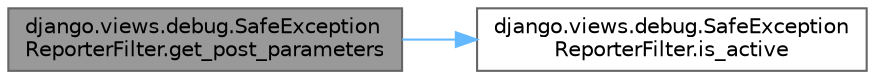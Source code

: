 digraph "django.views.debug.SafeExceptionReporterFilter.get_post_parameters"
{
 // LATEX_PDF_SIZE
  bgcolor="transparent";
  edge [fontname=Helvetica,fontsize=10,labelfontname=Helvetica,labelfontsize=10];
  node [fontname=Helvetica,fontsize=10,shape=box,height=0.2,width=0.4];
  rankdir="LR";
  Node1 [id="Node000001",label="django.views.debug.SafeException\lReporterFilter.get_post_parameters",height=0.2,width=0.4,color="gray40", fillcolor="grey60", style="filled", fontcolor="black",tooltip=" "];
  Node1 -> Node2 [id="edge1_Node000001_Node000002",color="steelblue1",style="solid",tooltip=" "];
  Node2 [id="Node000002",label="django.views.debug.SafeException\lReporterFilter.is_active",height=0.2,width=0.4,color="grey40", fillcolor="white", style="filled",URL="$classdjango_1_1views_1_1debug_1_1_safe_exception_reporter_filter.html#aab8528c7619c84a33b62e94264a3a339",tooltip=" "];
}
